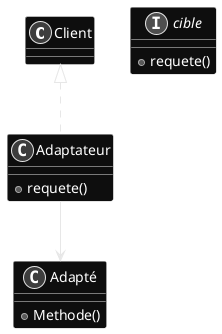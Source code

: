 @startuml Patron_Adapteur
skinparam backgroundcolor transparent
skinparam Monochrome reverse

class Client
interface cible {
	+ requete()
}

class Adaptateur implements Client {
	+ requete()
}

class Adapté {
	+ Methode()
}

Adaptateur --> "adapté" Adapté

@enduml